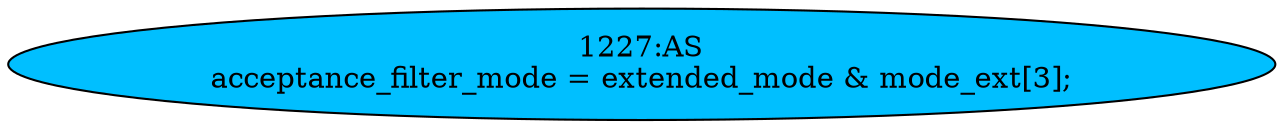 strict digraph "" {
	node [label="\N"];
	"1227:AS"	 [ast="<pyverilog.vparser.ast.Assign object at 0x7fd7732577d0>",
		def_var="['acceptance_filter_mode']",
		fillcolor=deepskyblue,
		label="1227:AS
acceptance_filter_mode = extended_mode & mode_ext[3];",
		statements="[]",
		style=filled,
		typ=Assign,
		use_var="['extended_mode', 'mode_ext']"];
}
